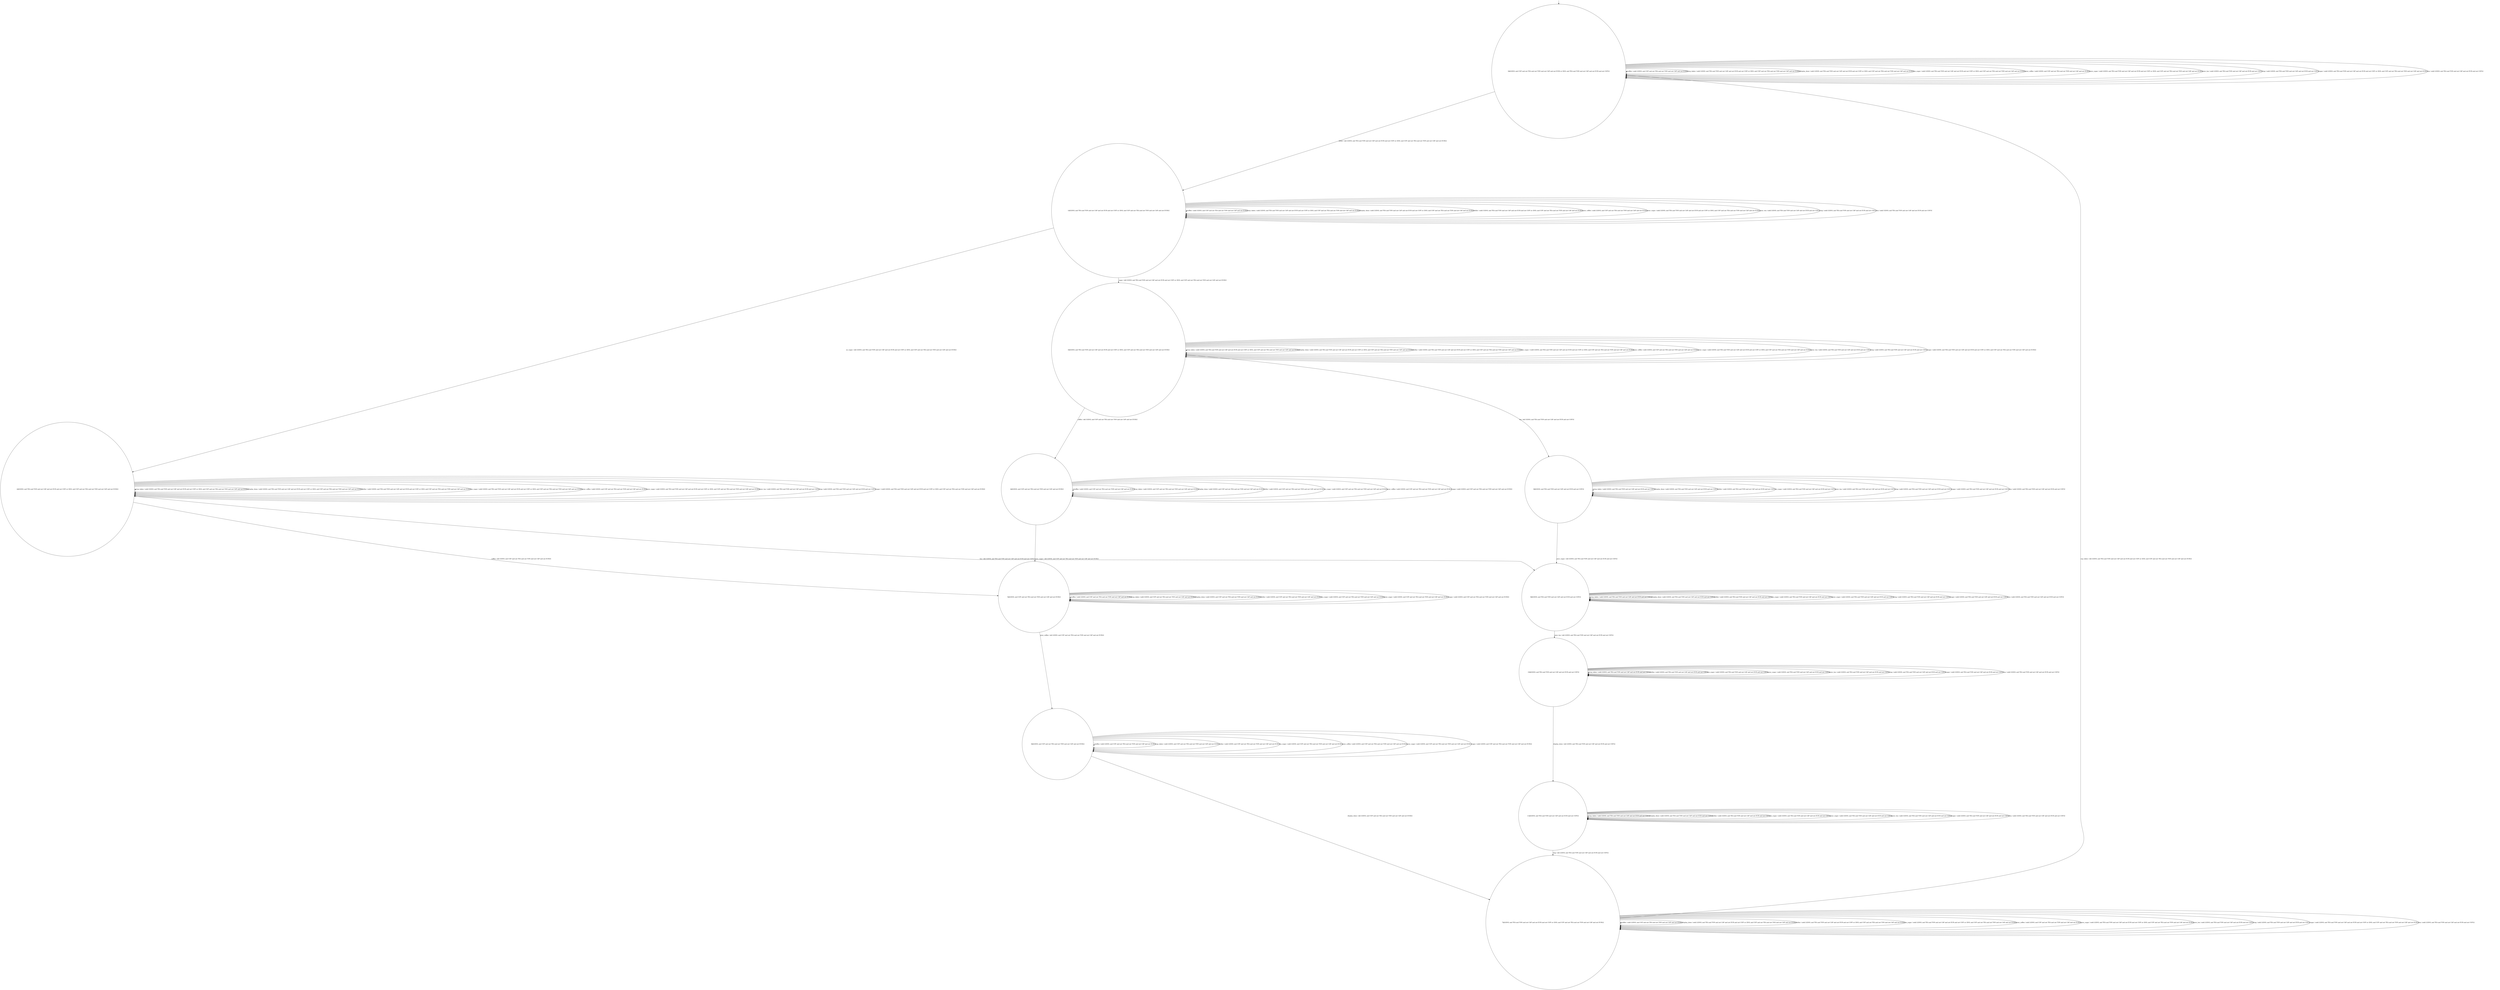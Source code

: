 digraph g {
	edge [lblstyle="above, sloped"];
	s0 [shape="circle" label="0@[((DOL and COF and not TEA and not TON and not CAP and not EUR) or (DOL and TEA and TON and not CAP and not EUR and not COF))]"];
	s1 [shape="circle" label="1@[((DOL and TEA and TON and not CAP and not EUR and not COF) or (DOL and COF and not TEA and not TON and not CAP and not EUR))]"];
	s2 [shape="circle" label="2@[((DOL and TEA and TON and not CAP and not EUR and not COF) or (DOL and COF and not TEA and not TON and not CAP and not EUR))]"];
	s3 [shape="circle" label="3@[((DOL and TEA and TON and not CAP and not EUR and not COF) or (DOL and COF and not TEA and not TON and not CAP and not EUR))]"];
	s4 [shape="circle" label="4@[((DOL and COF and not TEA and not TON and not CAP and not EUR))]"];
	s5 [shape="circle" label="5@[((DOL and COF and not TEA and not TON and not CAP and not EUR))]"];
	s6 [shape="circle" label="6@[((DOL and COF and not TEA and not TON and not CAP and not EUR))]"];
	s7 [shape="circle" label="7@[((DOL and TEA and TON and not CAP and not EUR and not COF) or (DOL and COF and not TEA and not TON and not CAP and not EUR))]"];
	s8 [shape="circle" label="8@[((DOL and TEA and TON and not CAP and not EUR and not COF))]"];
	s9 [shape="circle" label="9@[((DOL and TEA and TON and not CAP and not EUR and not COF))]"];
	s10 [shape="circle" label="10@[((DOL and TEA and TON and not CAP and not EUR and not COF))]"];
	s11 [shape="circle" label="11@[((DOL and TEA and TON and not CAP and not EUR and not COF))]"];
	s0 -> s0 [label="coffee / nok() [((DOL and COF and not TEA and not TON and not CAP and not EUR))]"];
	s0 -> s0 [label="cup_taken / nok() [((DOL and TEA and TON and not CAP and not EUR and not COF) or (DOL and COF and not TEA and not TON and not CAP and not EUR))]"];
	s0 -> s0 [label="display_done / nok() [((DOL and TEA and TON and not CAP and not EUR and not COF) or (DOL and COF and not TEA and not TON and not CAP and not EUR))]"];
	s0 -> s1 [label="dollar / ok() [((DOL and TEA and TON and not CAP and not EUR and not COF) or (DOL and COF and not TEA and not TON and not CAP and not EUR))]"];
	s0 -> s0 [label="no_sugar / nok() [((DOL and TEA and TON and not CAP and not EUR and not COF) or (DOL and COF and not TEA and not TON and not CAP and not EUR))]"];
	s0 -> s0 [label="pour_coffee / nok() [((DOL and COF and not TEA and not TON and not CAP and not EUR))]"];
	s0 -> s0 [label="pour_sugar / nok() [((DOL and TEA and TON and not CAP and not EUR and not COF) or (DOL and COF and not TEA and not TON and not CAP and not EUR))]"];
	s0 -> s0 [label="pour_tea / nok() [((DOL and TEA and TON and not CAP and not EUR and not COF))]"];
	s0 -> s0 [label="ring / nok() [((DOL and TEA and TON and not CAP and not EUR and not COF))]"];
	s0 -> s0 [label="sugar / nok() [((DOL and TEA and TON and not CAP and not EUR and not COF) or (DOL and COF and not TEA and not TON and not CAP and not EUR))]"];
	s0 -> s0 [label="tea / nok() [((DOL and TEA and TON and not CAP and not EUR and not COF))]"];
	s1 -> s1 [label="coffee / nok() [((DOL and COF and not TEA and not TON and not CAP and not EUR))]"];
	s1 -> s1 [label="cup_taken / nok() [((DOL and TEA and TON and not CAP and not EUR and not COF) or (DOL and COF and not TEA and not TON and not CAP and not EUR))]"];
	s1 -> s1 [label="display_done / nok() [((DOL and TEA and TON and not CAP and not EUR and not COF) or (DOL and COF and not TEA and not TON and not CAP and not EUR))]"];
	s1 -> s1 [label="dollar / nok() [((DOL and TEA and TON and not CAP and not EUR and not COF) or (DOL and COF and not TEA and not TON and not CAP and not EUR))]"];
	s1 -> s2 [label="no_sugar / ok() [((DOL and TEA and TON and not CAP and not EUR and not COF) or (DOL and COF and not TEA and not TON and not CAP and not EUR))]"];
	s1 -> s1 [label="pour_coffee / nok() [((DOL and COF and not TEA and not TON and not CAP and not EUR))]"];
	s1 -> s1 [label="pour_sugar / nok() [((DOL and TEA and TON and not CAP and not EUR and not COF) or (DOL and COF and not TEA and not TON and not CAP and not EUR))]"];
	s1 -> s1 [label="pour_tea / nok() [((DOL and TEA and TON and not CAP and not EUR and not COF))]"];
	s1 -> s1 [label="ring / nok() [((DOL and TEA and TON and not CAP and not EUR and not COF))]"];
	s1 -> s3 [label="sugar / ok() [((DOL and TEA and TON and not CAP and not EUR and not COF) or (DOL and COF and not TEA and not TON and not CAP and not EUR))]"];
	s1 -> s1 [label="tea / nok() [((DOL and TEA and TON and not CAP and not EUR and not COF))]"];
	s2 -> s5 [label="coffee / ok() [((DOL and COF and not TEA and not TON and not CAP and not EUR))]"];
	s2 -> s2 [label="cup_taken / nok() [((DOL and TEA and TON and not CAP and not EUR and not COF) or (DOL and COF and not TEA and not TON and not CAP and not EUR))]"];
	s2 -> s2 [label="display_done / nok() [((DOL and TEA and TON and not CAP and not EUR and not COF) or (DOL and COF and not TEA and not TON and not CAP and not EUR))]"];
	s2 -> s2 [label="dollar / nok() [((DOL and TEA and TON and not CAP and not EUR and not COF) or (DOL and COF and not TEA and not TON and not CAP and not EUR))]"];
	s2 -> s2 [label="no_sugar / nok() [((DOL and TEA and TON and not CAP and not EUR and not COF) or (DOL and COF and not TEA and not TON and not CAP and not EUR))]"];
	s2 -> s2 [label="pour_coffee / nok() [((DOL and COF and not TEA and not TON and not CAP and not EUR))]"];
	s2 -> s2 [label="pour_sugar / nok() [((DOL and TEA and TON and not CAP and not EUR and not COF) or (DOL and COF and not TEA and not TON and not CAP and not EUR))]"];
	s2 -> s2 [label="pour_tea / nok() [((DOL and TEA and TON and not CAP and not EUR and not COF))]"];
	s2 -> s2 [label="ring / nok() [((DOL and TEA and TON and not CAP and not EUR and not COF))]"];
	s2 -> s2 [label="sugar / void() [((DOL and TEA and TON and not CAP and not EUR and not COF) or (DOL and COF and not TEA and not TON and not CAP and not EUR))]"];
	s2 -> s9 [label="tea / ok() [((DOL and TEA and TON and not CAP and not EUR and not COF))]"];
	s3 -> s4 [label="coffee / ok() [((DOL and COF and not TEA and not TON and not CAP and not EUR))]"];
	s3 -> s3 [label="cup_taken / nok() [((DOL and TEA and TON and not CAP and not EUR and not COF) or (DOL and COF and not TEA and not TON and not CAP and not EUR))]"];
	s3 -> s3 [label="display_done / nok() [((DOL and TEA and TON and not CAP and not EUR and not COF) or (DOL and COF and not TEA and not TON and not CAP and not EUR))]"];
	s3 -> s3 [label="dollar / nok() [((DOL and TEA and TON and not CAP and not EUR and not COF) or (DOL and COF and not TEA and not TON and not CAP and not EUR))]"];
	s3 -> s3 [label="no_sugar / void() [((DOL and TEA and TON and not CAP and not EUR and not COF) or (DOL and COF and not TEA and not TON and not CAP and not EUR))]"];
	s3 -> s3 [label="pour_coffee / nok() [((DOL and COF and not TEA and not TON and not CAP and not EUR))]"];
	s3 -> s3 [label="pour_sugar / nok() [((DOL and TEA and TON and not CAP and not EUR and not COF) or (DOL and COF and not TEA and not TON and not CAP and not EUR))]"];
	s3 -> s3 [label="pour_tea / nok() [((DOL and TEA and TON and not CAP and not EUR and not COF))]"];
	s3 -> s3 [label="ring / nok() [((DOL and TEA and TON and not CAP and not EUR and not COF))]"];
	s3 -> s3 [label="sugar / nok() [((DOL and TEA and TON and not CAP and not EUR and not COF) or (DOL and COF and not TEA and not TON and not CAP and not EUR))]"];
	s3 -> s8 [label="tea / ok() [((DOL and TEA and TON and not CAP and not EUR and not COF))]"];
	s4 -> s4 [label="coffee / nok() [((DOL and COF and not TEA and not TON and not CAP and not EUR))]"];
	s4 -> s4 [label="cup_taken / nok() [((DOL and COF and not TEA and not TON and not CAP and not EUR))]"];
	s4 -> s4 [label="display_done / nok() [((DOL and COF and not TEA and not TON and not CAP and not EUR))]"];
	s4 -> s4 [label="dollar / nok() [((DOL and COF and not TEA and not TON and not CAP and not EUR))]"];
	s4 -> s4 [label="no_sugar / nok() [((DOL and COF and not TEA and not TON and not CAP and not EUR))]"];
	s4 -> s4 [label="pour_coffee / nok() [((DOL and COF and not TEA and not TON and not CAP and not EUR))]"];
	s4 -> s5 [label="pour_sugar / ok() [((DOL and COF and not TEA and not TON and not CAP and not EUR))]"];
	s4 -> s4 [label="sugar / nok() [((DOL and COF and not TEA and not TON and not CAP and not EUR))]"];
	s5 -> s5 [label="coffee / nok() [((DOL and COF and not TEA and not TON and not CAP and not EUR))]"];
	s5 -> s5 [label="cup_taken / nok() [((DOL and COF and not TEA and not TON and not CAP and not EUR))]"];
	s5 -> s5 [label="display_done / nok() [((DOL and COF and not TEA and not TON and not CAP and not EUR))]"];
	s5 -> s5 [label="dollar / nok() [((DOL and COF and not TEA and not TON and not CAP and not EUR))]"];
	s5 -> s5 [label="no_sugar / nok() [((DOL and COF and not TEA and not TON and not CAP and not EUR))]"];
	s5 -> s6 [label="pour_coffee / ok() [((DOL and COF and not TEA and not TON and not CAP and not EUR))]"];
	s5 -> s5 [label="pour_sugar / nok() [((DOL and COF and not TEA and not TON and not CAP and not EUR))]"];
	s5 -> s5 [label="sugar / nok() [((DOL and COF and not TEA and not TON and not CAP and not EUR))]"];
	s6 -> s6 [label="coffee / nok() [((DOL and COF and not TEA and not TON and not CAP and not EUR))]"];
	s6 -> s6 [label="cup_taken / nok() [((DOL and COF and not TEA and not TON and not CAP and not EUR))]"];
	s6 -> s7 [label="display_done / ok() [((DOL and COF and not TEA and not TON and not CAP and not EUR))]"];
	s6 -> s6 [label="dollar / nok() [((DOL and COF and not TEA and not TON and not CAP and not EUR))]"];
	s6 -> s6 [label="no_sugar / nok() [((DOL and COF and not TEA and not TON and not CAP and not EUR))]"];
	s6 -> s6 [label="pour_coffee / nok() [((DOL and COF and not TEA and not TON and not CAP and not EUR))]"];
	s6 -> s6 [label="pour_sugar / nok() [((DOL and COF and not TEA and not TON and not CAP and not EUR))]"];
	s6 -> s6 [label="sugar / nok() [((DOL and COF and not TEA and not TON and not CAP and not EUR))]"];
	s7 -> s7 [label="coffee / nok() [((DOL and COF and not TEA and not TON and not CAP and not EUR))]"];
	s7 -> s0 [label="cup_taken / ok() [((DOL and TEA and TON and not CAP and not EUR and not COF) or (DOL and COF and not TEA and not TON and not CAP and not EUR))]"];
	s7 -> s7 [label="display_done / nok() [((DOL and TEA and TON and not CAP and not EUR and not COF) or (DOL and COF and not TEA and not TON and not CAP and not EUR))]"];
	s7 -> s7 [label="dollar / nok() [((DOL and TEA and TON and not CAP and not EUR and not COF) or (DOL and COF and not TEA and not TON and not CAP and not EUR))]"];
	s7 -> s7 [label="no_sugar / nok() [((DOL and TEA and TON and not CAP and not EUR and not COF) or (DOL and COF and not TEA and not TON and not CAP and not EUR))]"];
	s7 -> s7 [label="pour_coffee / nok() [((DOL and COF and not TEA and not TON and not CAP and not EUR))]"];
	s7 -> s7 [label="pour_sugar / nok() [((DOL and TEA and TON and not CAP and not EUR and not COF) or (DOL and COF and not TEA and not TON and not CAP and not EUR))]"];
	s7 -> s7 [label="pour_tea / nok() [((DOL and TEA and TON and not CAP and not EUR and not COF))]"];
	s7 -> s7 [label="ring / nok() [((DOL and TEA and TON and not CAP and not EUR and not COF))]"];
	s7 -> s7 [label="sugar / nok() [((DOL and TEA and TON and not CAP and not EUR and not COF) or (DOL and COF and not TEA and not TON and not CAP and not EUR))]"];
	s7 -> s7 [label="tea / nok() [((DOL and TEA and TON and not CAP and not EUR and not COF))]"];
	s8 -> s8 [label="cup_taken / nok() [((DOL and TEA and TON and not CAP and not EUR and not COF))]"];
	s8 -> s8 [label="display_done / nok() [((DOL and TEA and TON and not CAP and not EUR and not COF))]"];
	s8 -> s8 [label="dollar / nok() [((DOL and TEA and TON and not CAP and not EUR and not COF))]"];
	s8 -> s8 [label="no_sugar / nok() [((DOL and TEA and TON and not CAP and not EUR and not COF))]"];
	s8 -> s9 [label="pour_sugar / ok() [((DOL and TEA and TON and not CAP and not EUR and not COF))]"];
	s8 -> s8 [label="pour_tea / nok() [((DOL and TEA and TON and not CAP and not EUR and not COF))]"];
	s8 -> s8 [label="ring / nok() [((DOL and TEA and TON and not CAP and not EUR and not COF))]"];
	s8 -> s8 [label="sugar / nok() [((DOL and TEA and TON and not CAP and not EUR and not COF))]"];
	s8 -> s8 [label="tea / nok() [((DOL and TEA and TON and not CAP and not EUR and not COF))]"];
	s9 -> s9 [label="cup_taken / nok() [((DOL and TEA and TON and not CAP and not EUR and not COF))]"];
	s9 -> s9 [label="display_done / nok() [((DOL and TEA and TON and not CAP and not EUR and not COF))]"];
	s9 -> s9 [label="dollar / nok() [((DOL and TEA and TON and not CAP and not EUR and not COF))]"];
	s9 -> s9 [label="no_sugar / nok() [((DOL and TEA and TON and not CAP and not EUR and not COF))]"];
	s9 -> s9 [label="pour_sugar / nok() [((DOL and TEA and TON and not CAP and not EUR and not COF))]"];
	s9 -> s10 [label="pour_tea / ok() [((DOL and TEA and TON and not CAP and not EUR and not COF))]"];
	s9 -> s9 [label="ring / nok() [((DOL and TEA and TON and not CAP and not EUR and not COF))]"];
	s9 -> s9 [label="sugar / nok() [((DOL and TEA and TON and not CAP and not EUR and not COF))]"];
	s9 -> s9 [label="tea / nok() [((DOL and TEA and TON and not CAP and not EUR and not COF))]"];
	s10 -> s10 [label="cup_taken / nok() [((DOL and TEA and TON and not CAP and not EUR and not COF))]"];
	s10 -> s11 [label="display_done / ok() [((DOL and TEA and TON and not CAP and not EUR and not COF))]"];
	s10 -> s10 [label="dollar / nok() [((DOL and TEA and TON and not CAP and not EUR and not COF))]"];
	s10 -> s10 [label="no_sugar / nok() [((DOL and TEA and TON and not CAP and not EUR and not COF))]"];
	s10 -> s10 [label="pour_sugar / nok() [((DOL and TEA and TON and not CAP and not EUR and not COF))]"];
	s10 -> s10 [label="pour_tea / nok() [((DOL and TEA and TON and not CAP and not EUR and not COF))]"];
	s10 -> s10 [label="ring / nok() [((DOL and TEA and TON and not CAP and not EUR and not COF))]"];
	s10 -> s10 [label="sugar / nok() [((DOL and TEA and TON and not CAP and not EUR and not COF))]"];
	s10 -> s10 [label="tea / nok() [((DOL and TEA and TON and not CAP and not EUR and not COF))]"];
	s11 -> s11 [label="cup_taken / nok() [((DOL and TEA and TON and not CAP and not EUR and not COF))]"];
	s11 -> s11 [label="display_done / nok() [((DOL and TEA and TON and not CAP and not EUR and not COF))]"];
	s11 -> s11 [label="dollar / nok() [((DOL and TEA and TON and not CAP and not EUR and not COF))]"];
	s11 -> s11 [label="no_sugar / nok() [((DOL and TEA and TON and not CAP and not EUR and not COF))]"];
	s11 -> s11 [label="pour_sugar / nok() [((DOL and TEA and TON and not CAP and not EUR and not COF))]"];
	s11 -> s11 [label="pour_tea / nok() [((DOL and TEA and TON and not CAP and not EUR and not COF))]"];
	s11 -> s7 [label="ring / ok() [((DOL and TEA and TON and not CAP and not EUR and not COF))]"];
	s11 -> s11 [label="sugar / nok() [((DOL and TEA and TON and not CAP and not EUR and not COF))]"];
	s11 -> s11 [label="tea / nok() [((DOL and TEA and TON and not CAP and not EUR and not COF))]"];
	__start0 [label="" shape="none" width="0" height="0"];
	__start0 -> s0;
}